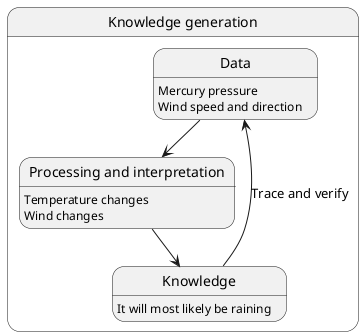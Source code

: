 @startuml

state "Knowledge generation" as kg {
state Data {
  Data : Mercury pressure
  Data : Wind speed and direction
}

state "Processing and interpretation" as PI { 
  PI : Temperature changes
  PI : Wind changes
}

state Knowledge {
  Knowledge :  It will most likely be raining
}

}

Data --> PI
PI --> Knowledge
Knowledge --> Data : Trace and verify

@enduml
